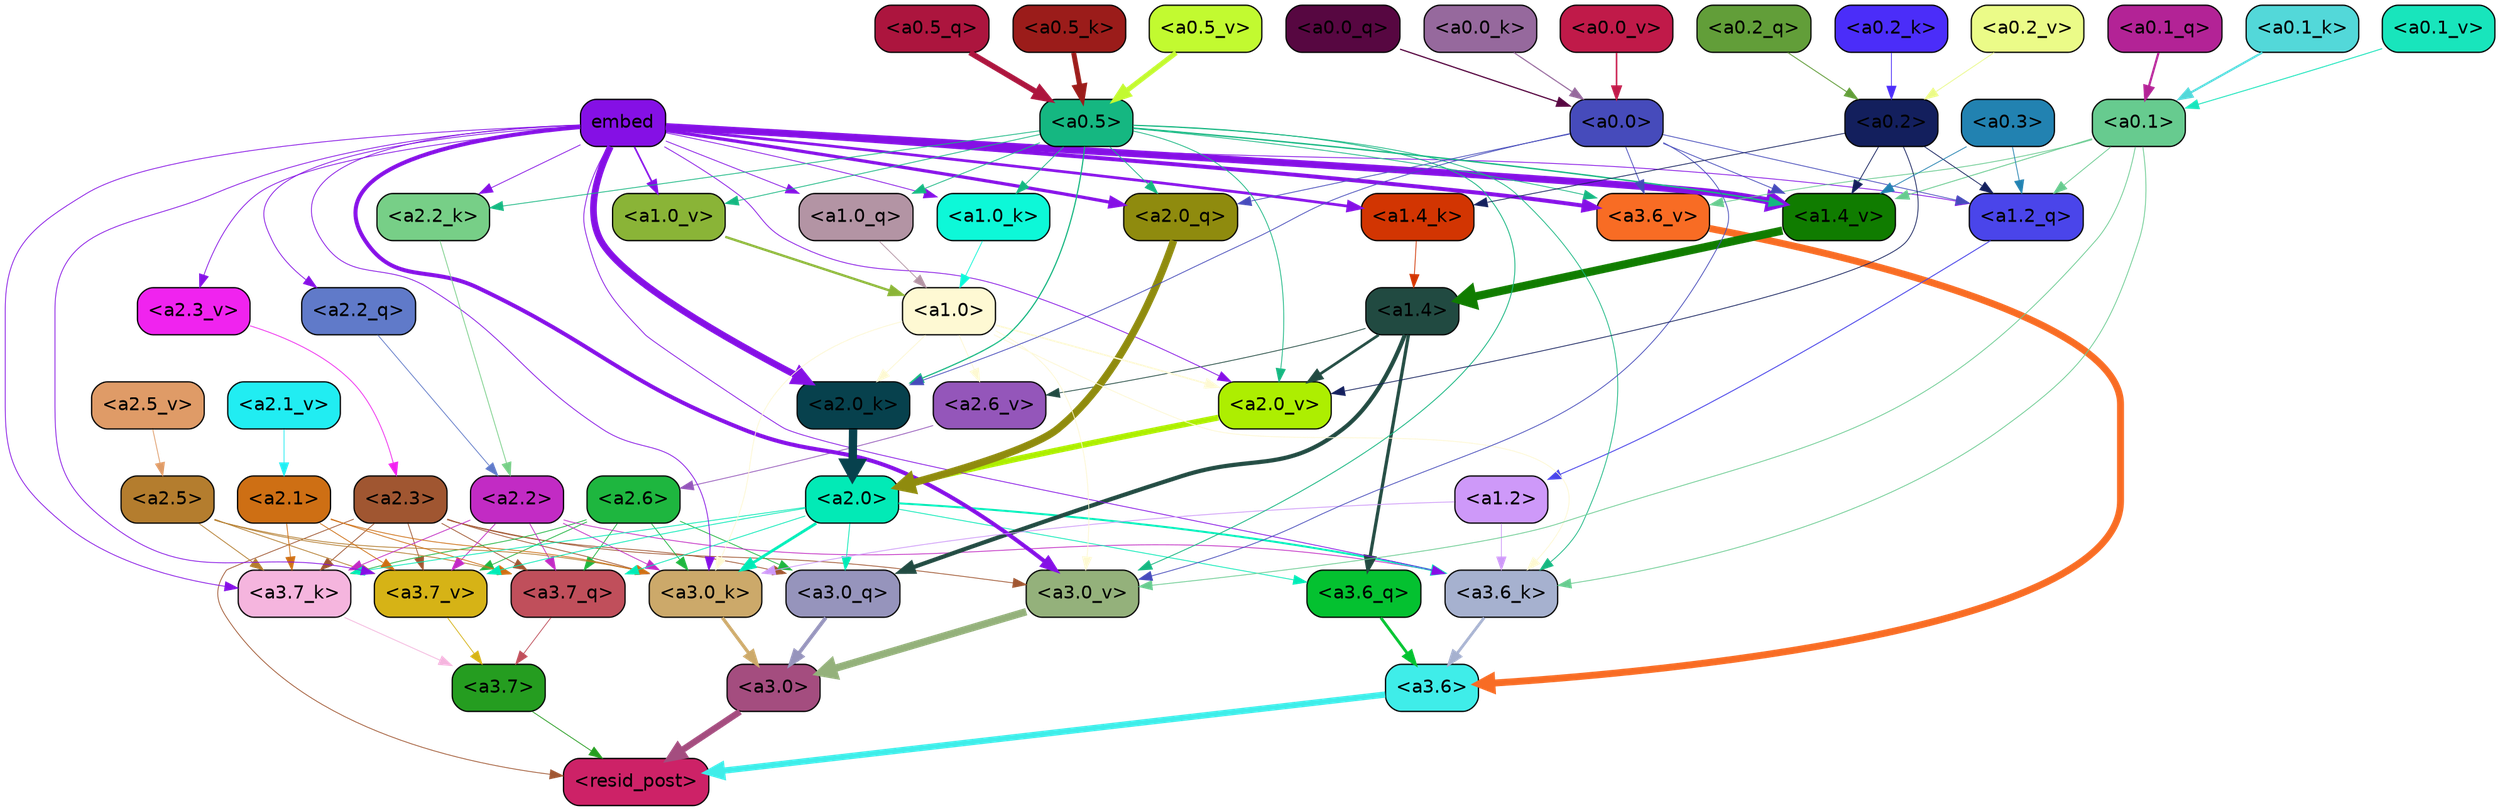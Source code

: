 strict digraph "" {
	graph [bgcolor=transparent,
		layout=dot,
		overlap=false,
		splines=true
	];
	"<a3.7>"	[color=black,
		fillcolor="#259d20",
		fontname=Helvetica,
		shape=box,
		style="filled, rounded"];
	"<resid_post>"	[color=black,
		fillcolor="#cd2267",
		fontname=Helvetica,
		shape=box,
		style="filled, rounded"];
	"<a3.7>" -> "<resid_post>"	[color="#259d20",
		penwidth=0.6];
	"<a3.6>"	[color=black,
		fillcolor="#3fede9",
		fontname=Helvetica,
		shape=box,
		style="filled, rounded"];
	"<a3.6>" -> "<resid_post>"	[color="#3fede9",
		penwidth=4.7534414529800415];
	"<a3.0>"	[color=black,
		fillcolor="#a44d7f",
		fontname=Helvetica,
		shape=box,
		style="filled, rounded"];
	"<a3.0>" -> "<resid_post>"	[color="#a44d7f",
		penwidth=4.898576855659485];
	"<a2.3>"	[color=black,
		fillcolor="#a05631",
		fontname=Helvetica,
		shape=box,
		style="filled, rounded"];
	"<a2.3>" -> "<resid_post>"	[color="#a05631",
		penwidth=0.6];
	"<a3.7_q>"	[color=black,
		fillcolor="#c04f5b",
		fontname=Helvetica,
		shape=box,
		style="filled, rounded"];
	"<a2.3>" -> "<a3.7_q>"	[color="#a05631",
		penwidth=0.6];
	"<a3.0_q>"	[color=black,
		fillcolor="#9694bc",
		fontname=Helvetica,
		shape=box,
		style="filled, rounded"];
	"<a2.3>" -> "<a3.0_q>"	[color="#a05631",
		penwidth=0.6];
	"<a3.7_k>"	[color=black,
		fillcolor="#f5b5de",
		fontname=Helvetica,
		shape=box,
		style="filled, rounded"];
	"<a2.3>" -> "<a3.7_k>"	[color="#a05631",
		penwidth=0.6];
	"<a3.0_k>"	[color=black,
		fillcolor="#cca96a",
		fontname=Helvetica,
		shape=box,
		style="filled, rounded"];
	"<a2.3>" -> "<a3.0_k>"	[color="#a05631",
		penwidth=0.6];
	"<a3.7_v>"	[color=black,
		fillcolor="#d6b316",
		fontname=Helvetica,
		shape=box,
		style="filled, rounded"];
	"<a2.3>" -> "<a3.7_v>"	[color="#a05631",
		penwidth=0.6];
	"<a3.0_v>"	[color=black,
		fillcolor="#94b17b",
		fontname=Helvetica,
		shape=box,
		style="filled, rounded"];
	"<a2.3>" -> "<a3.0_v>"	[color="#a05631",
		penwidth=0.6];
	"<a3.7_q>" -> "<a3.7>"	[color="#c04f5b",
		penwidth=0.6];
	"<a3.6_q>"	[color=black,
		fillcolor="#04c130",
		fontname=Helvetica,
		shape=box,
		style="filled, rounded"];
	"<a3.6_q>" -> "<a3.6>"	[color="#04c130",
		penwidth=2.160832464694977];
	"<a3.0_q>" -> "<a3.0>"	[color="#9694bc",
		penwidth=2.870753765106201];
	"<a3.7_k>" -> "<a3.7>"	[color="#f5b5de",
		penwidth=0.6];
	"<a3.6_k>"	[color=black,
		fillcolor="#a6b1cf",
		fontname=Helvetica,
		shape=box,
		style="filled, rounded"];
	"<a3.6_k>" -> "<a3.6>"	[color="#a6b1cf",
		penwidth=2.13908451795578];
	"<a3.0_k>" -> "<a3.0>"	[color="#cca96a",
		penwidth=2.520303964614868];
	"<a3.7_v>" -> "<a3.7>"	[color="#d6b316",
		penwidth=0.6];
	"<a3.6_v>"	[color=black,
		fillcolor="#f86c24",
		fontname=Helvetica,
		shape=box,
		style="filled, rounded"];
	"<a3.6_v>" -> "<a3.6>"	[color="#f86c24",
		penwidth=5.297133803367615];
	"<a3.0_v>" -> "<a3.0>"	[color="#94b17b",
		penwidth=5.680712580680847];
	"<a2.6>"	[color=black,
		fillcolor="#1eb63f",
		fontname=Helvetica,
		shape=box,
		style="filled, rounded"];
	"<a2.6>" -> "<a3.7_q>"	[color="#1eb63f",
		penwidth=0.6];
	"<a2.6>" -> "<a3.0_q>"	[color="#1eb63f",
		penwidth=0.6];
	"<a2.6>" -> "<a3.7_k>"	[color="#1eb63f",
		penwidth=0.6];
	"<a2.6>" -> "<a3.0_k>"	[color="#1eb63f",
		penwidth=0.6];
	"<a2.6>" -> "<a3.7_v>"	[color="#1eb63f",
		penwidth=0.6];
	"<a2.5>"	[color=black,
		fillcolor="#b47d2e",
		fontname=Helvetica,
		shape=box,
		style="filled, rounded"];
	"<a2.5>" -> "<a3.7_q>"	[color="#b47d2e",
		penwidth=0.6];
	"<a2.5>" -> "<a3.7_k>"	[color="#b47d2e",
		penwidth=0.6];
	"<a2.5>" -> "<a3.0_k>"	[color="#b47d2e",
		penwidth=0.6];
	"<a2.5>" -> "<a3.7_v>"	[color="#b47d2e",
		penwidth=0.6];
	"<a2.2>"	[color=black,
		fillcolor="#c22bc4",
		fontname=Helvetica,
		shape=box,
		style="filled, rounded"];
	"<a2.2>" -> "<a3.7_q>"	[color="#c22bc4",
		penwidth=0.6];
	"<a2.2>" -> "<a3.7_k>"	[color="#c22bc4",
		penwidth=0.6];
	"<a2.2>" -> "<a3.6_k>"	[color="#c22bc4",
		penwidth=0.6];
	"<a2.2>" -> "<a3.0_k>"	[color="#c22bc4",
		penwidth=0.6];
	"<a2.2>" -> "<a3.7_v>"	[color="#c22bc4",
		penwidth=0.6];
	"<a2.1>"	[color=black,
		fillcolor="#ce6f14",
		fontname=Helvetica,
		shape=box,
		style="filled, rounded"];
	"<a2.1>" -> "<a3.7_q>"	[color="#ce6f14",
		penwidth=0.6];
	"<a2.1>" -> "<a3.7_k>"	[color="#ce6f14",
		penwidth=0.6];
	"<a2.1>" -> "<a3.0_k>"	[color="#ce6f14",
		penwidth=0.6];
	"<a2.1>" -> "<a3.7_v>"	[color="#ce6f14",
		penwidth=0.6];
	"<a2.0>"	[color=black,
		fillcolor="#02eab6",
		fontname=Helvetica,
		shape=box,
		style="filled, rounded"];
	"<a2.0>" -> "<a3.7_q>"	[color="#02eab6",
		penwidth=0.6];
	"<a2.0>" -> "<a3.6_q>"	[color="#02eab6",
		penwidth=0.6];
	"<a2.0>" -> "<a3.0_q>"	[color="#02eab6",
		penwidth=0.6];
	"<a2.0>" -> "<a3.7_k>"	[color="#02eab6",
		penwidth=0.6];
	"<a2.0>" -> "<a3.6_k>"	[color="#02eab6",
		penwidth=1.4855384826660156];
	"<a2.0>" -> "<a3.0_k>"	[color="#02eab6",
		penwidth=2.142689883708954];
	"<a2.0>" -> "<a3.7_v>"	[color="#02eab6",
		penwidth=0.6];
	"<a1.4>"	[color=black,
		fillcolor="#214a41",
		fontname=Helvetica,
		shape=box,
		style="filled, rounded"];
	"<a1.4>" -> "<a3.6_q>"	[color="#214a41",
		penwidth=2.4767253398895264];
	"<a1.4>" -> "<a3.0_q>"	[color="#214a41",
		penwidth=3.192750334739685];
	"<a2.6_v>"	[color=black,
		fillcolor="#9456ba",
		fontname=Helvetica,
		shape=box,
		style="filled, rounded"];
	"<a1.4>" -> "<a2.6_v>"	[color="#214a41",
		penwidth=0.6];
	"<a2.0_v>"	[color=black,
		fillcolor="#adee01",
		fontname=Helvetica,
		shape=box,
		style="filled, rounded"];
	"<a1.4>" -> "<a2.0_v>"	[color="#214a41",
		penwidth=2.0349366441369057];
	embed	[color=black,
		fillcolor="#8510e5",
		fontname=Helvetica,
		shape=box,
		style="filled, rounded"];
	embed -> "<a3.7_k>"	[color="#8510e5",
		penwidth=0.6];
	embed -> "<a3.6_k>"	[color="#8510e5",
		penwidth=0.6];
	embed -> "<a3.0_k>"	[color="#8510e5",
		penwidth=0.6015868484973907];
	embed -> "<a3.7_v>"	[color="#8510e5",
		penwidth=0.6];
	embed -> "<a3.6_v>"	[color="#8510e5",
		penwidth=3.067279100418091];
	embed -> "<a3.0_v>"	[color="#8510e5",
		penwidth=3.0891895294189453];
	"<a2.2_q>"	[color=black,
		fillcolor="#607ac9",
		fontname=Helvetica,
		shape=box,
		style="filled, rounded"];
	embed -> "<a2.2_q>"	[color="#8510e5",
		penwidth=0.6];
	"<a2.0_q>"	[color=black,
		fillcolor="#8f8b0e",
		fontname=Helvetica,
		shape=box,
		style="filled, rounded"];
	embed -> "<a2.0_q>"	[color="#8510e5",
		penwidth=2.482962191104889];
	"<a2.2_k>"	[color=black,
		fillcolor="#77cf87",
		fontname=Helvetica,
		shape=box,
		style="filled, rounded"];
	embed -> "<a2.2_k>"	[color="#8510e5",
		penwidth=0.6];
	"<a2.0_k>"	[color=black,
		fillcolor="#07414d",
		fontname=Helvetica,
		shape=box,
		style="filled, rounded"];
	embed -> "<a2.0_k>"	[color="#8510e5",
		penwidth=5.09069561958313];
	"<a2.3_v>"	[color=black,
		fillcolor="#f023ef",
		fontname=Helvetica,
		shape=box,
		style="filled, rounded"];
	embed -> "<a2.3_v>"	[color="#8510e5",
		penwidth=0.6];
	embed -> "<a2.0_v>"	[color="#8510e5",
		penwidth=0.6];
	"<a1.2_q>"	[color=black,
		fillcolor="#4a45ea",
		fontname=Helvetica,
		shape=box,
		style="filled, rounded"];
	embed -> "<a1.2_q>"	[color="#8510e5",
		penwidth=0.6];
	"<a1.0_q>"	[color=black,
		fillcolor="#b394a4",
		fontname=Helvetica,
		shape=box,
		style="filled, rounded"];
	embed -> "<a1.0_q>"	[color="#8510e5",
		penwidth=0.6];
	"<a1.4_k>"	[color=black,
		fillcolor="#d23502",
		fontname=Helvetica,
		shape=box,
		style="filled, rounded"];
	embed -> "<a1.4_k>"	[color="#8510e5",
		penwidth=2.0865602493286133];
	"<a1.0_k>"	[color=black,
		fillcolor="#0df8d8",
		fontname=Helvetica,
		shape=box,
		style="filled, rounded"];
	embed -> "<a1.0_k>"	[color="#8510e5",
		penwidth=0.6];
	"<a1.4_v>"	[color=black,
		fillcolor="#107c00",
		fontname=Helvetica,
		shape=box,
		style="filled, rounded"];
	embed -> "<a1.4_v>"	[color="#8510e5",
		penwidth=5.391523122787476];
	"<a1.0_v>"	[color=black,
		fillcolor="#8ab437",
		fontname=Helvetica,
		shape=box,
		style="filled, rounded"];
	embed -> "<a1.0_v>"	[color="#8510e5",
		penwidth=1.2820317149162292];
	"<a1.2>"	[color=black,
		fillcolor="#ce99f9",
		fontname=Helvetica,
		shape=box,
		style="filled, rounded"];
	"<a1.2>" -> "<a3.6_k>"	[color="#ce99f9",
		penwidth=0.6];
	"<a1.2>" -> "<a3.0_k>"	[color="#ce99f9",
		penwidth=0.6];
	"<a1.0>"	[color=black,
		fillcolor="#fef9d3",
		fontname=Helvetica,
		shape=box,
		style="filled, rounded"];
	"<a1.0>" -> "<a3.6_k>"	[color="#fef9d3",
		penwidth=0.6];
	"<a1.0>" -> "<a3.0_k>"	[color="#fef9d3",
		penwidth=0.6];
	"<a1.0>" -> "<a3.0_v>"	[color="#fef9d3",
		penwidth=0.6];
	"<a1.0>" -> "<a2.0_k>"	[color="#fef9d3",
		penwidth=0.6];
	"<a1.0>" -> "<a2.6_v>"	[color="#fef9d3",
		penwidth=0.6];
	"<a1.0>" -> "<a2.0_v>"	[color="#fef9d3",
		penwidth=1.1342760920524597];
	"<a0.5>"	[color=black,
		fillcolor="#15b781",
		fontname=Helvetica,
		shape=box,
		style="filled, rounded"];
	"<a0.5>" -> "<a3.6_k>"	[color="#15b781",
		penwidth=0.6];
	"<a0.5>" -> "<a3.6_v>"	[color="#15b781",
		penwidth=0.6];
	"<a0.5>" -> "<a3.0_v>"	[color="#15b781",
		penwidth=0.6549575447570533];
	"<a0.5>" -> "<a2.0_q>"	[color="#15b781",
		penwidth=0.6];
	"<a0.5>" -> "<a2.2_k>"	[color="#15b781",
		penwidth=0.6];
	"<a0.5>" -> "<a2.0_k>"	[color="#15b781",
		penwidth=0.8980485796928406];
	"<a0.5>" -> "<a2.0_v>"	[color="#15b781",
		penwidth=0.6];
	"<a0.5>" -> "<a1.0_q>"	[color="#15b781",
		penwidth=0.6];
	"<a0.5>" -> "<a1.0_k>"	[color="#15b781",
		penwidth=0.6];
	"<a0.5>" -> "<a1.4_v>"	[color="#15b781",
		penwidth=1.060444712638855];
	"<a0.5>" -> "<a1.0_v>"	[color="#15b781",
		penwidth=0.6];
	"<a0.1>"	[color=black,
		fillcolor="#67cb8f",
		fontname=Helvetica,
		shape=box,
		style="filled, rounded"];
	"<a0.1>" -> "<a3.6_k>"	[color="#67cb8f",
		penwidth=0.6];
	"<a0.1>" -> "<a3.6_v>"	[color="#67cb8f",
		penwidth=0.6];
	"<a0.1>" -> "<a3.0_v>"	[color="#67cb8f",
		penwidth=0.6];
	"<a0.1>" -> "<a1.2_q>"	[color="#67cb8f",
		penwidth=0.6];
	"<a0.1>" -> "<a1.4_v>"	[color="#67cb8f",
		penwidth=0.6688870191574097];
	"<a0.0>"	[color=black,
		fillcolor="#464bbb",
		fontname=Helvetica,
		shape=box,
		style="filled, rounded"];
	"<a0.0>" -> "<a3.6_v>"	[color="#464bbb",
		penwidth=0.6];
	"<a0.0>" -> "<a3.0_v>"	[color="#464bbb",
		penwidth=0.6];
	"<a0.0>" -> "<a2.0_q>"	[color="#464bbb",
		penwidth=0.6];
	"<a0.0>" -> "<a2.0_k>"	[color="#464bbb",
		penwidth=0.6];
	"<a0.0>" -> "<a1.2_q>"	[color="#464bbb",
		penwidth=0.6];
	"<a0.0>" -> "<a1.4_v>"	[color="#464bbb",
		penwidth=0.6];
	"<a2.2_q>" -> "<a2.2>"	[color="#607ac9",
		penwidth=0.6];
	"<a2.0_q>" -> "<a2.0>"	[color="#8f8b0e",
		penwidth=5.653985500335693];
	"<a2.2_k>" -> "<a2.2>"	[color="#77cf87",
		penwidth=0.6];
	"<a2.0_k>" -> "<a2.0>"	[color="#07414d",
		penwidth=6.397904872894287];
	"<a2.6_v>" -> "<a2.6>"	[color="#9456ba",
		penwidth=0.6];
	"<a2.5_v>"	[color=black,
		fillcolor="#df9b67",
		fontname=Helvetica,
		shape=box,
		style="filled, rounded"];
	"<a2.5_v>" -> "<a2.5>"	[color="#df9b67",
		penwidth=0.6];
	"<a2.3_v>" -> "<a2.3>"	[color="#f023ef",
		penwidth=0.6];
	"<a2.1_v>"	[color=black,
		fillcolor="#21edf2",
		fontname=Helvetica,
		shape=box,
		style="filled, rounded"];
	"<a2.1_v>" -> "<a2.1>"	[color="#21edf2",
		penwidth=0.6];
	"<a2.0_v>" -> "<a2.0>"	[color="#adee01",
		penwidth=4.48047137260437];
	"<a0.2>"	[color=black,
		fillcolor="#131f5d",
		fontname=Helvetica,
		shape=box,
		style="filled, rounded"];
	"<a0.2>" -> "<a2.0_v>"	[color="#131f5d",
		penwidth=0.6];
	"<a0.2>" -> "<a1.2_q>"	[color="#131f5d",
		penwidth=0.6];
	"<a0.2>" -> "<a1.4_k>"	[color="#131f5d",
		penwidth=0.6];
	"<a0.2>" -> "<a1.4_v>"	[color="#131f5d",
		penwidth=0.6];
	"<a1.2_q>" -> "<a1.2>"	[color="#4a45ea",
		penwidth=0.702675461769104];
	"<a1.0_q>" -> "<a1.0>"	[color="#b394a4",
		penwidth=0.6];
	"<a1.4_k>" -> "<a1.4>"	[color="#d23502",
		penwidth=0.6];
	"<a1.0_k>" -> "<a1.0>"	[color="#0df8d8",
		penwidth=0.6];
	"<a1.4_v>" -> "<a1.4>"	[color="#107c00",
		penwidth=6.273579955101013];
	"<a1.0_v>" -> "<a1.0>"	[color="#8ab437",
		penwidth=1.7821020036935806];
	"<a0.3>"	[color=black,
		fillcolor="#2282b1",
		fontname=Helvetica,
		shape=box,
		style="filled, rounded"];
	"<a0.3>" -> "<a1.2_q>"	[color="#2282b1",
		penwidth=0.6];
	"<a0.3>" -> "<a1.4_v>"	[color="#2282b1",
		penwidth=0.6];
	"<a0.5_q>"	[color=black,
		fillcolor="#ac153e",
		fontname=Helvetica,
		shape=box,
		style="filled, rounded"];
	"<a0.5_q>" -> "<a0.5>"	[color="#ac153e",
		penwidth=4.261124700307846];
	"<a0.2_q>"	[color=black,
		fillcolor="#629e39",
		fontname=Helvetica,
		shape=box,
		style="filled, rounded"];
	"<a0.2_q>" -> "<a0.2>"	[color="#629e39",
		penwidth=0.68086838722229];
	"<a0.1_q>"	[color=black,
		fillcolor="#b32396",
		fontname=Helvetica,
		shape=box,
		style="filled, rounded"];
	"<a0.1_q>" -> "<a0.1>"	[color="#b32396",
		penwidth=1.6957619190216064];
	"<a0.0_q>"	[color=black,
		fillcolor="#570741",
		fontname=Helvetica,
		shape=box,
		style="filled, rounded"];
	"<a0.0_q>" -> "<a0.0>"	[color="#570741",
		penwidth=0.9356684684753418];
	"<a0.5_k>"	[color=black,
		fillcolor="#9b1c1a",
		fontname=Helvetica,
		shape=box,
		style="filled, rounded"];
	"<a0.5_k>" -> "<a0.5>"	[color="#9b1c1a",
		penwidth=3.774221658706665];
	"<a0.2_k>"	[color=black,
		fillcolor="#4b2df9",
		fontname=Helvetica,
		shape=box,
		style="filled, rounded"];
	"<a0.2_k>" -> "<a0.2>"	[color="#4b2df9",
		penwidth=0.6];
	"<a0.1_k>"	[color=black,
		fillcolor="#53d8d9",
		fontname=Helvetica,
		shape=box,
		style="filled, rounded"];
	"<a0.1_k>" -> "<a0.1>"	[color="#53d8d9",
		penwidth=1.5772395133972168];
	"<a0.0_k>"	[color=black,
		fillcolor="#96699d",
		fontname=Helvetica,
		shape=box,
		style="filled, rounded"];
	"<a0.0_k>" -> "<a0.0>"	[color="#96699d",
		penwidth=0.8415243625640869];
	"<a0.5_v>"	[color=black,
		fillcolor="#c2fa30",
		fontname=Helvetica,
		shape=box,
		style="filled, rounded"];
	"<a0.5_v>" -> "<a0.5>"	[color="#c2fa30",
		penwidth=3.851448491215706];
	"<a0.2_v>"	[color=black,
		fillcolor="#ebfb88",
		fontname=Helvetica,
		shape=box,
		style="filled, rounded"];
	"<a0.2_v>" -> "<a0.2>"	[color="#ebfb88",
		penwidth=0.6];
	"<a0.1_v>"	[color=black,
		fillcolor="#18e5bc",
		fontname=Helvetica,
		shape=box,
		style="filled, rounded"];
	"<a0.1_v>" -> "<a0.1>"	[color="#18e5bc",
		penwidth=0.7046854496002197];
	"<a0.0_v>"	[color=black,
		fillcolor="#c01a49",
		fontname=Helvetica,
		shape=box,
		style="filled, rounded"];
	"<a0.0_v>" -> "<a0.0>"	[color="#c01a49",
		penwidth=1.2174623012542725];
}
